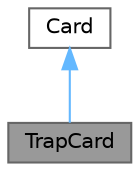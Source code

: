 digraph "TrapCard"
{
 // LATEX_PDF_SIZE
  bgcolor="transparent";
  edge [fontname=Helvetica,fontsize=10,labelfontname=Helvetica,labelfontsize=10];
  node [fontname=Helvetica,fontsize=10,shape=box,height=0.2,width=0.4];
  Node1 [id="Node000001",label="TrapCard",height=0.2,width=0.4,color="gray40", fillcolor="grey60", style="filled", fontcolor="black",tooltip="A class representing a trap card."];
  Node2 -> Node1 [id="edge1_Node000001_Node000002",dir="back",color="steelblue1",style="solid",tooltip=" "];
  Node2 [id="Node000002",label="Card",height=0.2,width=0.4,color="gray40", fillcolor="white", style="filled",URL="$class_card.html",tooltip="Abstract Card Class."];
}

